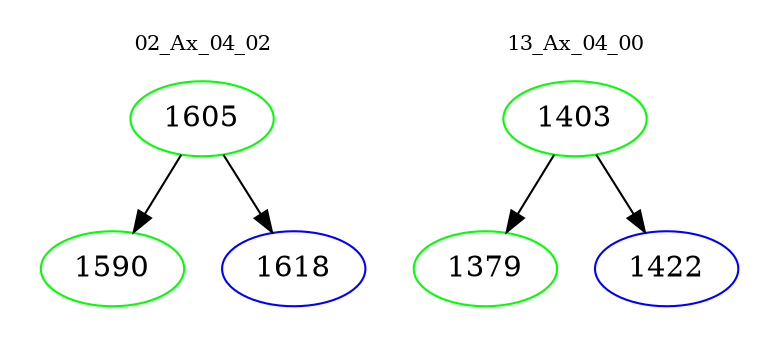 digraph{
subgraph cluster_0 {
color = white
label = "02_Ax_04_02";
fontsize=10;
T0_1605 [label="1605", color="green"]
T0_1605 -> T0_1590 [color="black"]
T0_1590 [label="1590", color="green"]
T0_1605 -> T0_1618 [color="black"]
T0_1618 [label="1618", color="blue"]
}
subgraph cluster_1 {
color = white
label = "13_Ax_04_00";
fontsize=10;
T1_1403 [label="1403", color="green"]
T1_1403 -> T1_1379 [color="black"]
T1_1379 [label="1379", color="green"]
T1_1403 -> T1_1422 [color="black"]
T1_1422 [label="1422", color="blue"]
}
}
